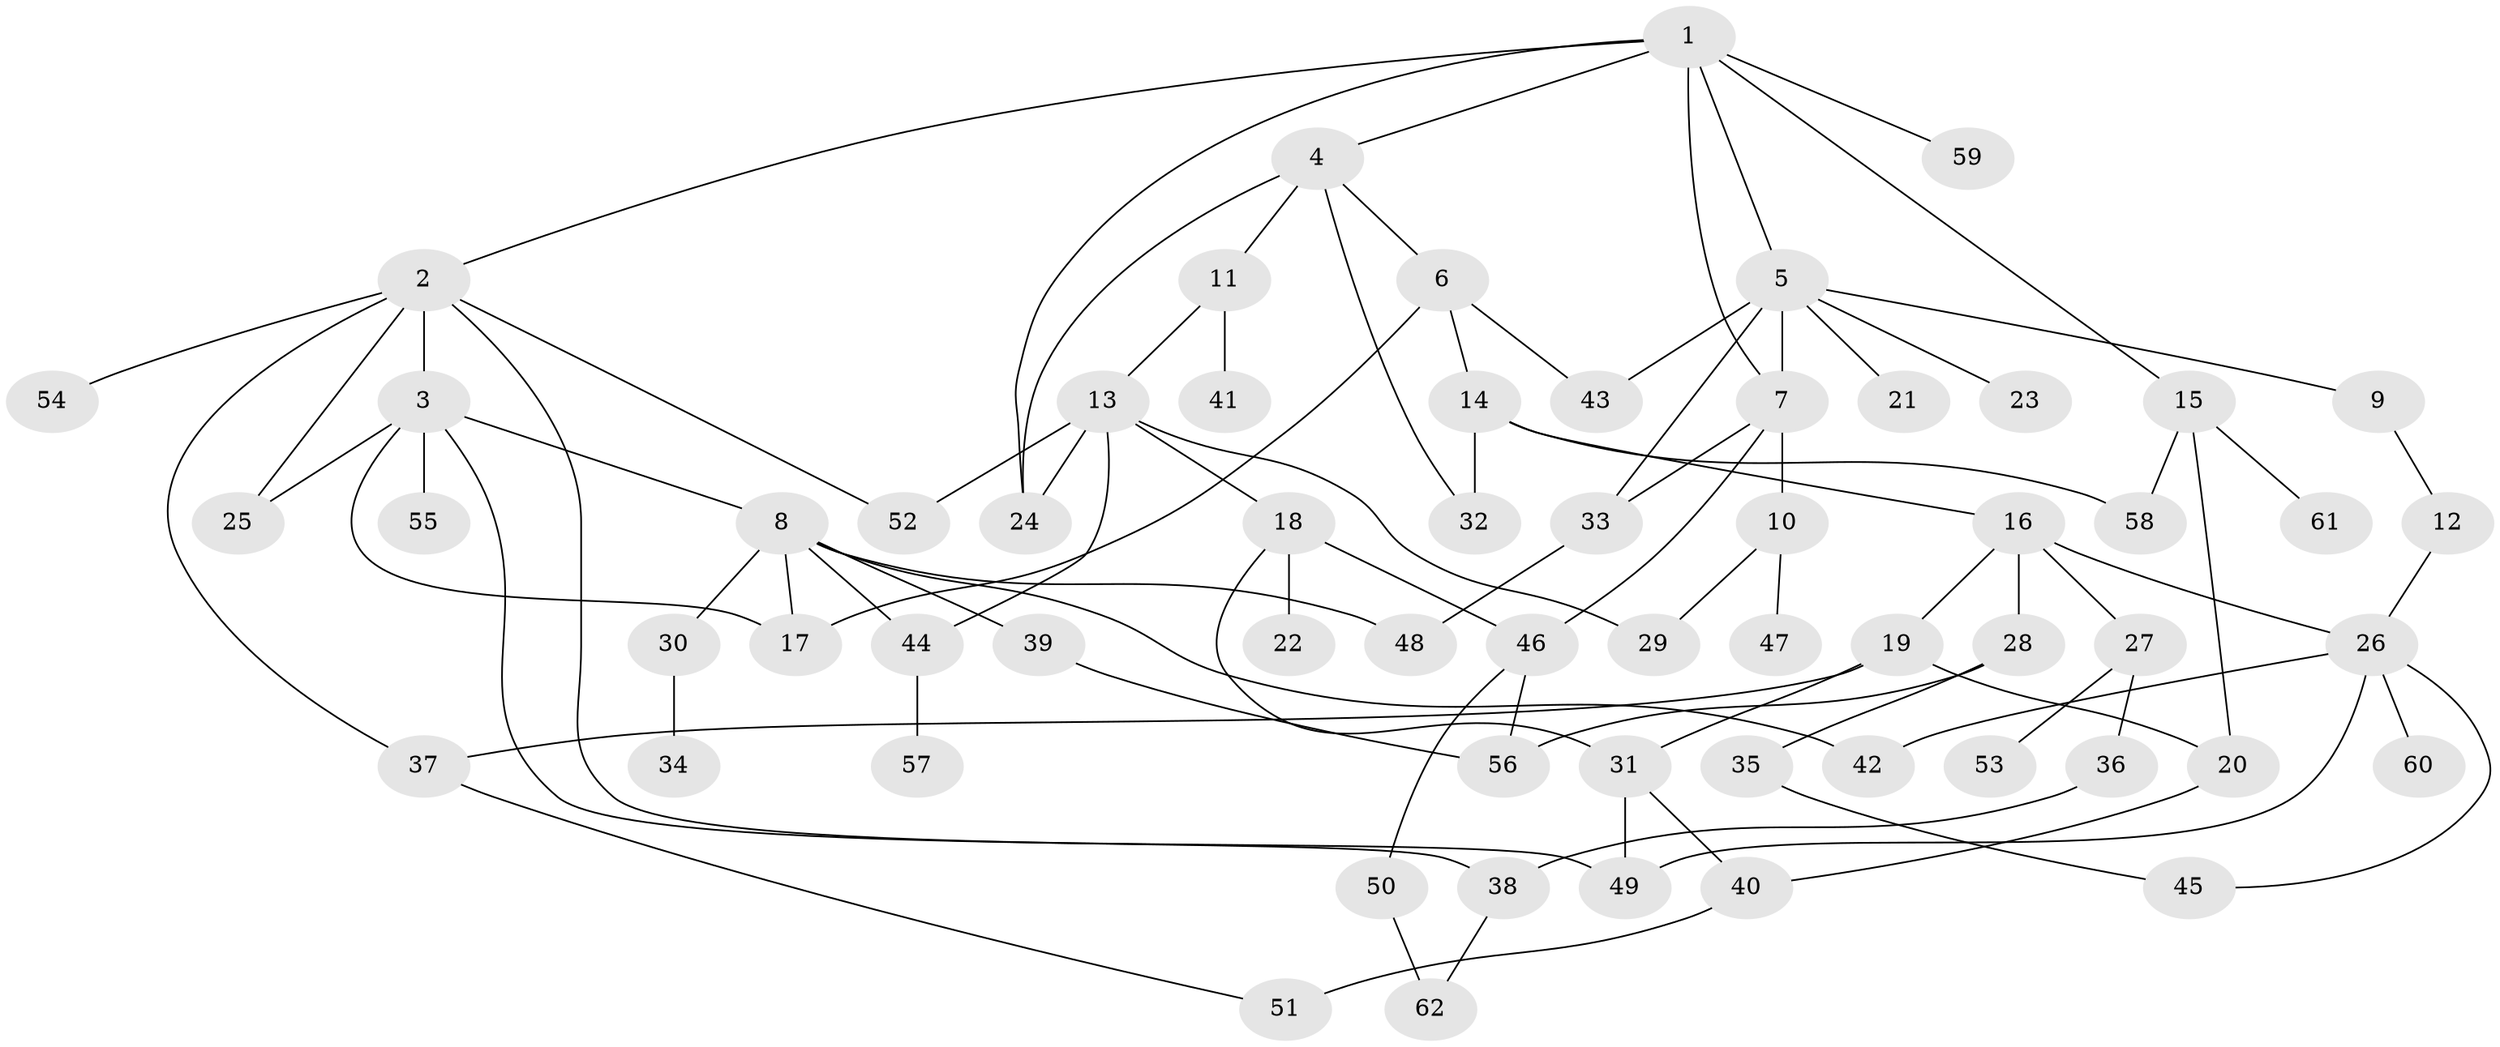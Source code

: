 // Generated by graph-tools (version 1.1) at 2025/34/03/09/25 02:34:33]
// undirected, 62 vertices, 90 edges
graph export_dot {
graph [start="1"]
  node [color=gray90,style=filled];
  1;
  2;
  3;
  4;
  5;
  6;
  7;
  8;
  9;
  10;
  11;
  12;
  13;
  14;
  15;
  16;
  17;
  18;
  19;
  20;
  21;
  22;
  23;
  24;
  25;
  26;
  27;
  28;
  29;
  30;
  31;
  32;
  33;
  34;
  35;
  36;
  37;
  38;
  39;
  40;
  41;
  42;
  43;
  44;
  45;
  46;
  47;
  48;
  49;
  50;
  51;
  52;
  53;
  54;
  55;
  56;
  57;
  58;
  59;
  60;
  61;
  62;
  1 -- 2;
  1 -- 4;
  1 -- 5;
  1 -- 7;
  1 -- 15;
  1 -- 24;
  1 -- 59;
  2 -- 3;
  2 -- 25;
  2 -- 52;
  2 -- 54;
  2 -- 37;
  2 -- 49;
  3 -- 8;
  3 -- 38;
  3 -- 55;
  3 -- 17;
  3 -- 25;
  4 -- 6;
  4 -- 11;
  4 -- 24;
  4 -- 32;
  5 -- 9;
  5 -- 21;
  5 -- 23;
  5 -- 43;
  5 -- 33;
  5 -- 7;
  6 -- 14;
  6 -- 43;
  6 -- 17;
  7 -- 10;
  7 -- 33;
  7 -- 46;
  8 -- 17;
  8 -- 30;
  8 -- 39;
  8 -- 42;
  8 -- 44;
  8 -- 48;
  9 -- 12;
  10 -- 29;
  10 -- 47;
  11 -- 13;
  11 -- 41;
  12 -- 26;
  13 -- 18;
  13 -- 44;
  13 -- 29;
  13 -- 52;
  13 -- 24;
  14 -- 16;
  14 -- 32;
  14 -- 58;
  15 -- 20;
  15 -- 61;
  15 -- 58;
  16 -- 19;
  16 -- 27;
  16 -- 28;
  16 -- 26;
  18 -- 22;
  18 -- 31;
  18 -- 46;
  19 -- 37;
  19 -- 31;
  19 -- 20;
  20 -- 40;
  26 -- 60;
  26 -- 49;
  26 -- 42;
  26 -- 45;
  27 -- 36;
  27 -- 53;
  28 -- 35;
  28 -- 56;
  30 -- 34;
  31 -- 49;
  31 -- 40;
  33 -- 48;
  35 -- 45;
  36 -- 38;
  37 -- 51;
  38 -- 62;
  39 -- 56;
  40 -- 51;
  44 -- 57;
  46 -- 50;
  46 -- 56;
  50 -- 62;
}
